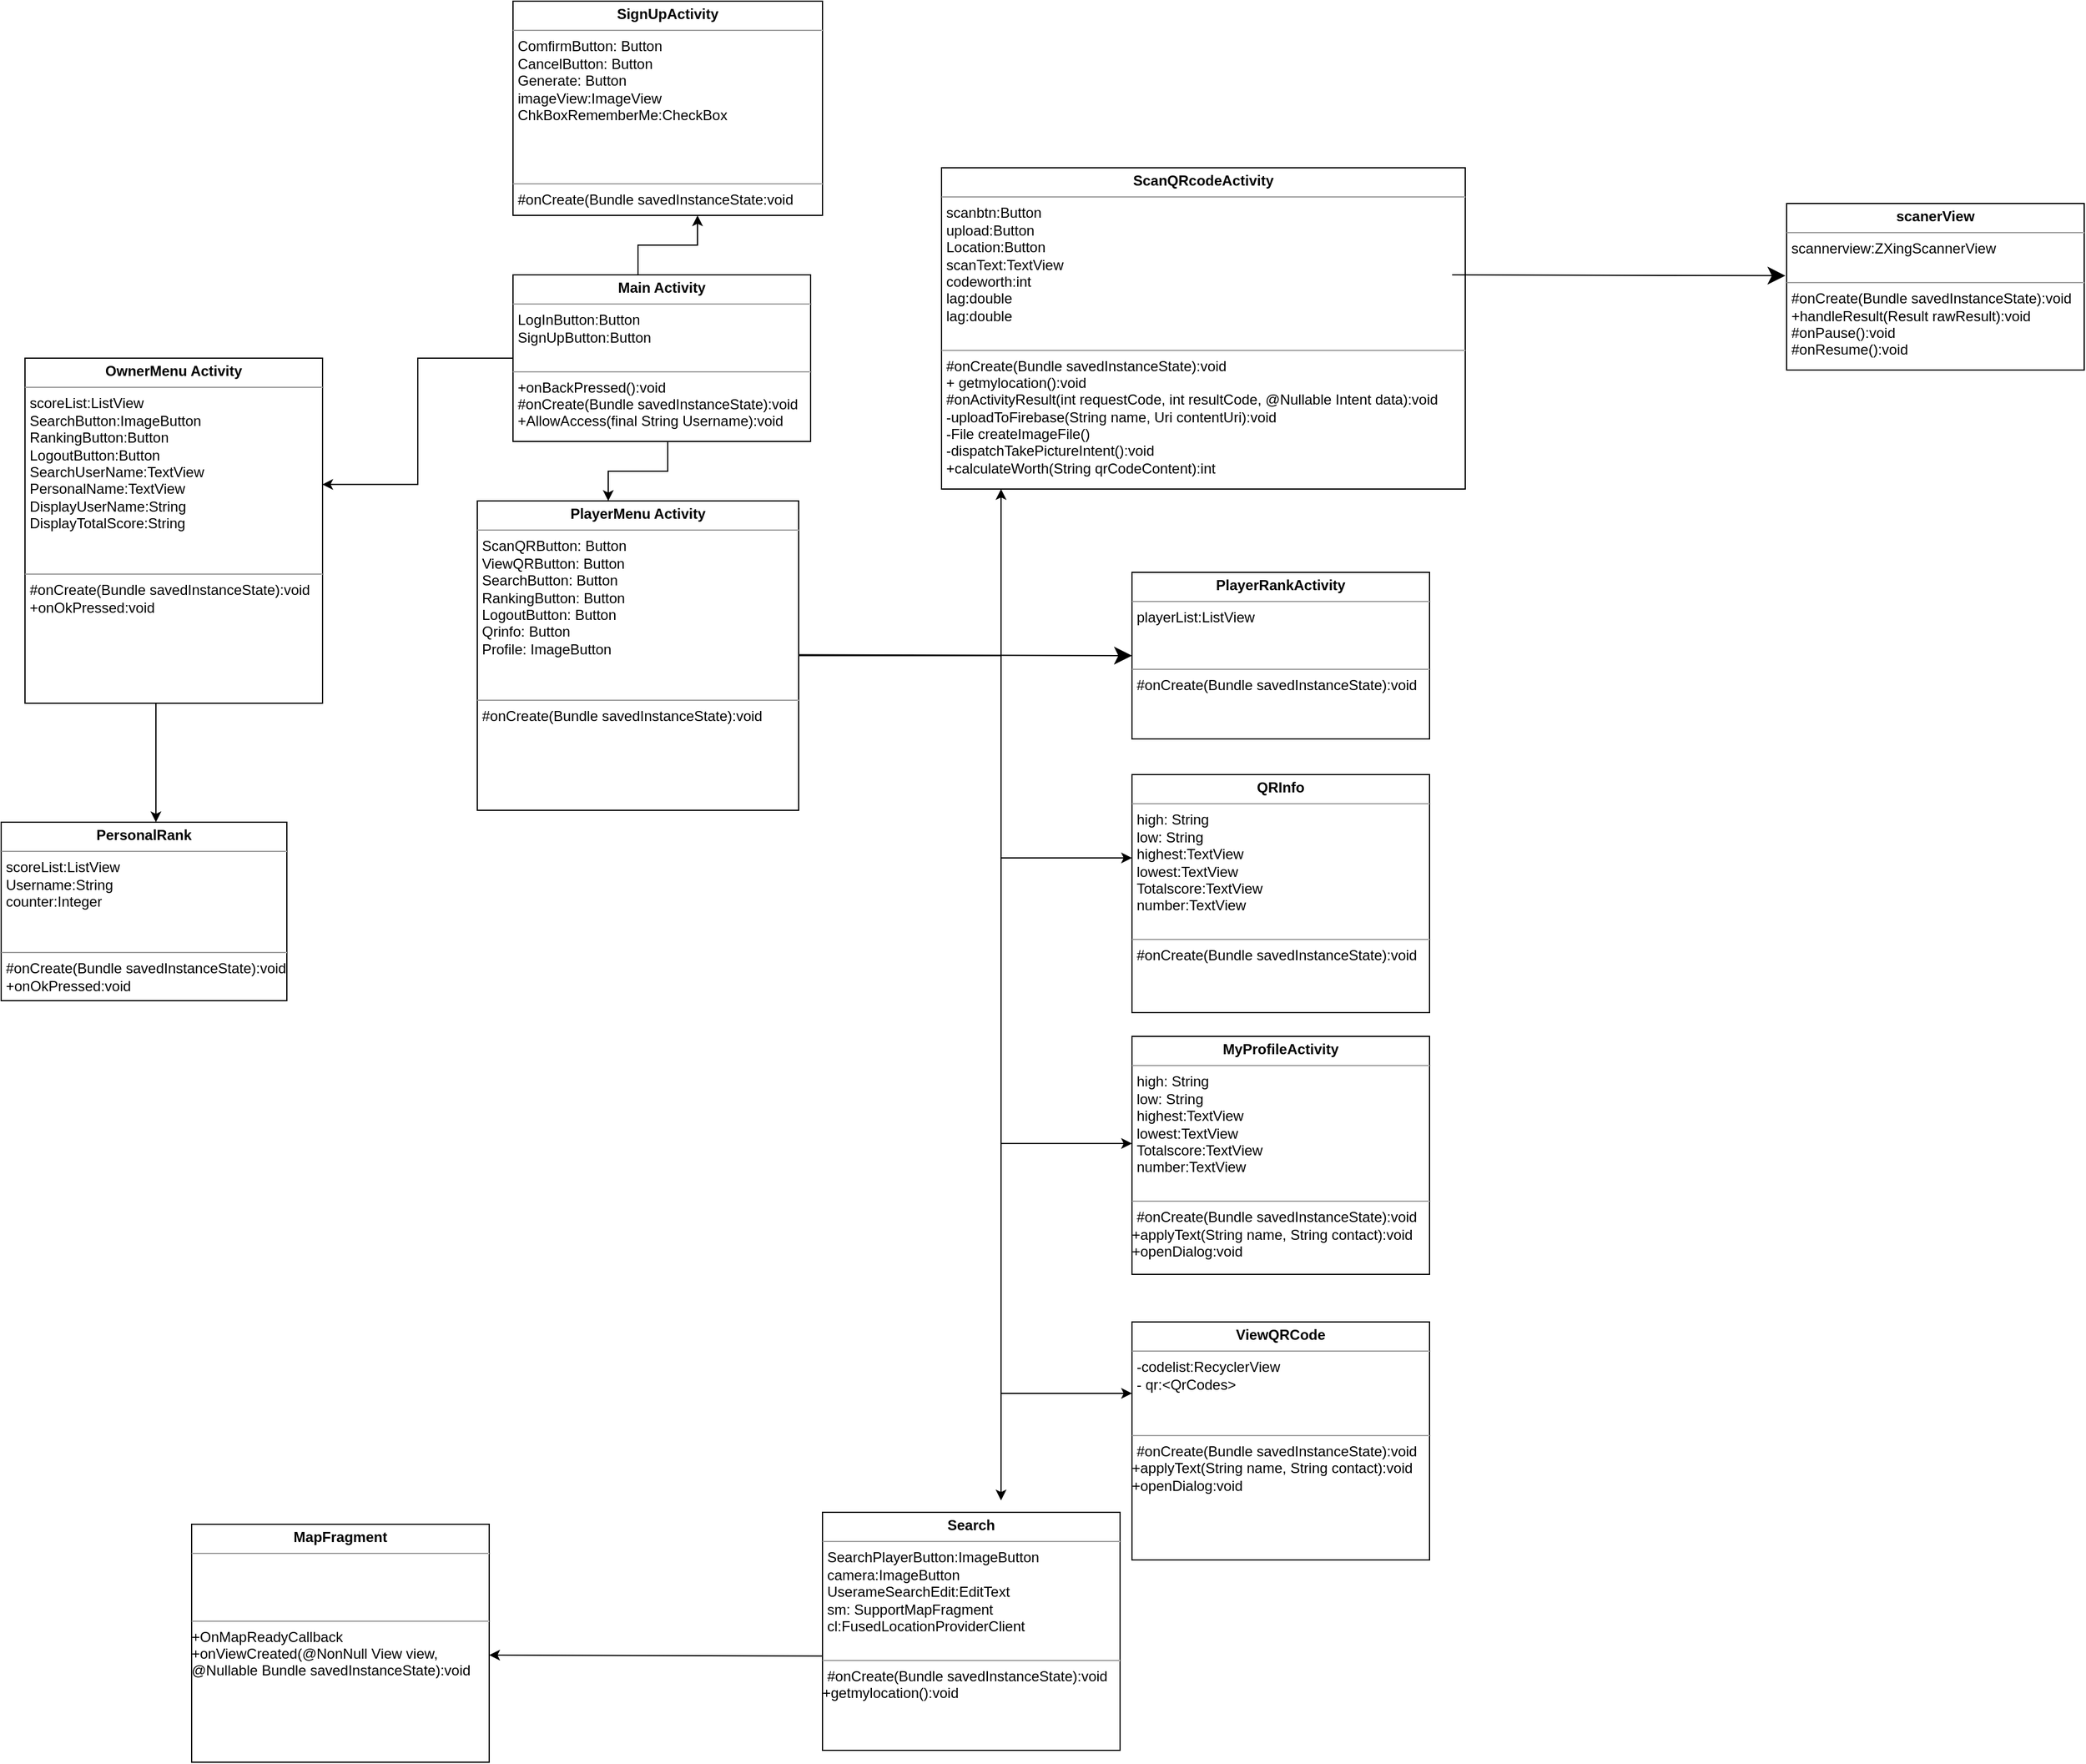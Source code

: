 <mxfile version="17.4.0" type="device"><diagram id="LsdTgjQEzO1THtZX8uSL" name="Page-1"><mxGraphModel dx="2863" dy="1017" grid="1" gridSize="10" guides="1" tooltips="1" connect="1" arrows="1" fold="1" page="1" pageScale="1" pageWidth="1169" pageHeight="1654" math="0" shadow="0"><root><mxCell id="0"/><mxCell id="1" parent="0"/><mxCell id="qHK6kszOGMgXsuCnW7nD-16" value="&lt;p style=&quot;margin: 0px ; margin-top: 4px ; text-align: center&quot;&gt;&lt;b&gt;Main Activity&lt;/b&gt;&lt;/p&gt;&lt;hr size=&quot;1&quot;&gt;&lt;p style=&quot;margin: 0px ; margin-left: 4px&quot;&gt;LogInButton:Button&lt;br&gt;&lt;/p&gt;&lt;p style=&quot;margin: 0px ; margin-left: 4px&quot;&gt;SignUpButton:Button&lt;/p&gt;&lt;p style=&quot;margin: 0px ; margin-left: 4px&quot;&gt;&lt;br&gt;&lt;/p&gt;&lt;hr size=&quot;1&quot;&gt;&lt;p style=&quot;margin: 0px ; margin-left: 4px&quot;&gt;+onBackPressed():void&lt;/p&gt;&lt;p style=&quot;margin: 0px ; margin-left: 4px&quot;&gt;#onCreate(Bundle savedInstanceState):void&lt;br&gt;&lt;/p&gt;&lt;p style=&quot;margin: 0px ; margin-left: 4px&quot;&gt;+AllowAccess(final String Username):void&lt;br&gt;&lt;/p&gt;&lt;p style=&quot;margin: 0px ; margin-left: 4px&quot;&gt;&lt;br&gt;&lt;/p&gt;&lt;div&gt;&lt;br&gt;&lt;/div&gt;" style="verticalAlign=top;align=left;overflow=fill;fontSize=12;fontFamily=Helvetica;html=1;" parent="1" vertex="1"><mxGeometry x="380" y="280" width="250" height="140" as="geometry"/></mxCell><mxCell id="B_hvj55uHoB1Zslk2sJ6-5" value="&lt;p style=&quot;margin: 0px ; margin-top: 4px ; text-align: center&quot;&gt;&lt;b&gt;PlayerMenu Activity&lt;/b&gt;&lt;/p&gt;&lt;hr size=&quot;1&quot;&gt;&lt;p style=&quot;margin: 0px ; margin-left: 4px&quot;&gt;ScanQRButton: Button&lt;/p&gt;&lt;p style=&quot;margin: 0px ; margin-left: 4px&quot;&gt;ViewQRButton: Button&lt;/p&gt;&lt;p style=&quot;margin: 0px ; margin-left: 4px&quot;&gt;SearchButton: Button&lt;/p&gt;&lt;p style=&quot;margin: 0px ; margin-left: 4px&quot;&gt;RankingButton: Button&lt;/p&gt;&lt;p style=&quot;margin: 0px ; margin-left: 4px&quot;&gt;LogoutButton: Button&lt;/p&gt;&lt;p style=&quot;margin: 0px ; margin-left: 4px&quot;&gt;Qrinfo: Button&lt;/p&gt;&lt;p style=&quot;margin: 0px ; margin-left: 4px&quot;&gt;Profile: ImageButton&lt;/p&gt;&lt;p style=&quot;margin: 0px ; margin-left: 4px&quot;&gt;&lt;br&gt;&lt;/p&gt;&lt;p style=&quot;margin: 0px ; margin-left: 4px&quot;&gt;&lt;br&gt;&lt;/p&gt;&lt;hr size=&quot;1&quot;&gt;&lt;p style=&quot;margin: 0px ; margin-left: 4px&quot;&gt;#onCreate(Bundle savedInstanceState):void&lt;/p&gt;&lt;p style=&quot;margin: 0px ; margin-left: 4px&quot;&gt;&lt;br&gt;&lt;/p&gt;&lt;p style=&quot;margin: 0px ; margin-left: 4px&quot;&gt;&lt;br&gt;&lt;/p&gt;&lt;div&gt;&lt;br&gt;&lt;/div&gt;" style="verticalAlign=top;align=left;overflow=fill;fontSize=12;fontFamily=Helvetica;html=1;" vertex="1" parent="1"><mxGeometry x="350" y="470" width="270" height="260" as="geometry"/></mxCell><mxCell id="B_hvj55uHoB1Zslk2sJ6-8" value="" style="edgeStyle=elbowEdgeStyle;elbow=vertical;endArrow=none;html=1;rounded=0;strokeColor=default;strokeWidth=1;startArrow=classic;startFill=1;endFill=0;" edge="1" parent="1"><mxGeometry width="50" height="50" relative="1" as="geometry"><mxPoint x="460" y="470" as="sourcePoint"/><mxPoint x="510" y="420" as="targetPoint"/></mxGeometry></mxCell><mxCell id="B_hvj55uHoB1Zslk2sJ6-10" value="&lt;p style=&quot;margin: 0px ; margin-top: 4px ; text-align: center&quot;&gt;&lt;b&gt;ScanQRcodeActivity&lt;/b&gt;&lt;/p&gt;&lt;hr size=&quot;1&quot;&gt;&lt;p style=&quot;margin: 0px ; margin-left: 4px&quot;&gt;scanbtn:Button&lt;/p&gt;&lt;p style=&quot;margin: 0px ; margin-left: 4px&quot;&gt;upload:Button&lt;/p&gt;&lt;p style=&quot;margin: 0px ; margin-left: 4px&quot;&gt;Location:Button&lt;/p&gt;&lt;p style=&quot;margin: 0px ; margin-left: 4px&quot;&gt;scanText:TextView&lt;/p&gt;&lt;p style=&quot;margin: 0px ; margin-left: 4px&quot;&gt;codeworth:int&lt;/p&gt;&lt;p style=&quot;margin: 0px ; margin-left: 4px&quot;&gt;lag:double&lt;/p&gt;&lt;p style=&quot;margin: 0px ; margin-left: 4px&quot;&gt;lag:double&lt;/p&gt;&lt;p style=&quot;margin: 0px ; margin-left: 4px&quot;&gt;&lt;br&gt;&lt;/p&gt;&lt;hr size=&quot;1&quot;&gt;&lt;p style=&quot;margin: 0px ; margin-left: 4px&quot;&gt;#onCreate(Bundle savedInstanceState):void&lt;br&gt;&lt;/p&gt;&lt;p style=&quot;margin: 0px ; margin-left: 4px&quot;&gt;+&amp;nbsp;getmylocation():void&lt;/p&gt;&lt;p style=&quot;margin: 0px ; margin-left: 4px&quot;&gt;#onActivityResult(int requestCode, int resultCode,&amp;nbsp;&lt;span&gt;@Nullable Intent data):void&lt;/span&gt;&lt;/p&gt;&lt;p style=&quot;margin: 0px ; margin-left: 4px&quot;&gt;&lt;span&gt;-uploadToFirebase(String name, Uri contentUri):void&lt;br&gt;&lt;/span&gt;&lt;/p&gt;&lt;p style=&quot;margin: 0px ; margin-left: 4px&quot;&gt;&lt;span&gt;-File createImageFile()&lt;br&gt;&lt;/span&gt;&lt;/p&gt;&lt;p style=&quot;margin: 0px ; margin-left: 4px&quot;&gt;&lt;span&gt;-dispatchTakePictureIntent():void&lt;br&gt;&lt;/span&gt;&lt;/p&gt;&lt;p style=&quot;margin: 0px ; margin-left: 4px&quot;&gt;&lt;span&gt;+calculateWorth(String qrCodeContent):int&lt;br&gt;&lt;/span&gt;&lt;/p&gt;&lt;p style=&quot;margin: 0px ; margin-left: 4px&quot;&gt;&lt;span&gt;&lt;br&gt;&lt;/span&gt;&lt;/p&gt;&lt;p style=&quot;margin: 0px ; margin-left: 4px&quot;&gt;&lt;br&gt;&lt;/p&gt;&lt;div&gt;&lt;br&gt;&lt;/div&gt;" style="verticalAlign=top;align=left;overflow=fill;fontSize=12;fontFamily=Helvetica;html=1;" vertex="1" parent="1"><mxGeometry x="740" y="190" width="440" height="270" as="geometry"/></mxCell><mxCell id="B_hvj55uHoB1Zslk2sJ6-11" value="" style="edgeStyle=elbowEdgeStyle;elbow=horizontal;endArrow=classic;html=1;rounded=0;strokeColor=default;strokeWidth=1;" edge="1" parent="1" target="B_hvj55uHoB1Zslk2sJ6-10"><mxGeometry width="50" height="50" relative="1" as="geometry"><mxPoint x="620" y="600" as="sourcePoint"/><mxPoint x="670" y="550" as="targetPoint"/><Array as="points"><mxPoint x="790" y="520"/><mxPoint x="720" y="520"/><mxPoint x="650" y="520"/></Array></mxGeometry></mxCell><mxCell id="B_hvj55uHoB1Zslk2sJ6-12" value="&lt;p style=&quot;margin: 0px ; margin-top: 4px ; text-align: center&quot;&gt;&lt;b&gt;SignUpActivity&lt;/b&gt;&lt;/p&gt;&lt;hr size=&quot;1&quot;&gt;&lt;p style=&quot;margin: 0px ; margin-left: 4px&quot;&gt;ComfirmButton: Button&lt;/p&gt;&lt;p style=&quot;margin: 0px ; margin-left: 4px&quot;&gt;CancelButton: Button&lt;/p&gt;&lt;p style=&quot;margin: 0px ; margin-left: 4px&quot;&gt;Generate: Button&lt;/p&gt;&lt;p style=&quot;margin: 0px ; margin-left: 4px&quot;&gt;imageView:ImageView&lt;/p&gt;&lt;p style=&quot;margin: 0px ; margin-left: 4px&quot;&gt;ChkBoxRememberMe:CheckBox&lt;/p&gt;&lt;p style=&quot;margin: 0px ; margin-left: 4px&quot;&gt;&lt;br&gt;&lt;/p&gt;&lt;p style=&quot;margin: 0px ; margin-left: 4px&quot;&gt;&lt;br&gt;&lt;/p&gt;&lt;p style=&quot;margin: 0px ; margin-left: 4px&quot;&gt;&lt;br&gt;&lt;/p&gt;&lt;hr size=&quot;1&quot;&gt;&lt;p style=&quot;margin: 0px ; margin-left: 4px&quot;&gt;#onCreate(Bundle savedInstanceState:void&lt;br&gt;&lt;/p&gt;&lt;p style=&quot;margin: 0px ; margin-left: 4px&quot;&gt;&lt;br&gt;&lt;/p&gt;&lt;div&gt;&lt;br&gt;&lt;/div&gt;" style="verticalAlign=top;align=left;overflow=fill;fontSize=12;fontFamily=Helvetica;html=1;" vertex="1" parent="1"><mxGeometry x="380" y="50" width="260" height="180" as="geometry"/></mxCell><mxCell id="B_hvj55uHoB1Zslk2sJ6-14" value="" style="edgeStyle=elbowEdgeStyle;elbow=vertical;endArrow=classic;html=1;rounded=0;strokeColor=default;strokeWidth=1;" edge="1" parent="1"><mxGeometry width="50" height="50" relative="1" as="geometry"><mxPoint x="485" y="280" as="sourcePoint"/><mxPoint x="535" y="230" as="targetPoint"/></mxGeometry></mxCell><mxCell id="B_hvj55uHoB1Zslk2sJ6-15" value="&lt;p style=&quot;margin: 0px ; margin-top: 4px ; text-align: center&quot;&gt;&lt;b&gt;PlayerRankActivity&lt;/b&gt;&lt;/p&gt;&lt;hr size=&quot;1&quot;&gt;&lt;p style=&quot;margin: 0px ; margin-left: 4px&quot;&gt;playerList:ListView&lt;/p&gt;&lt;p style=&quot;margin: 0px ; margin-left: 4px&quot;&gt;&lt;br&gt;&lt;/p&gt;&lt;p style=&quot;margin: 0px ; margin-left: 4px&quot;&gt;&lt;br&gt;&lt;/p&gt;&lt;hr size=&quot;1&quot;&gt;&lt;p style=&quot;margin: 0px ; margin-left: 4px&quot;&gt;#onCreate(Bundle savedInstanceState):void&lt;br&gt;&lt;/p&gt;&lt;div&gt;&lt;br&gt;&lt;/div&gt;" style="verticalAlign=top;align=left;overflow=fill;fontSize=12;fontFamily=Helvetica;html=1;" vertex="1" parent="1"><mxGeometry x="900" y="530" width="250" height="140" as="geometry"/></mxCell><mxCell id="B_hvj55uHoB1Zslk2sJ6-16" value="" style="endArrow=classic;endFill=1;endSize=12;html=1;rounded=0;strokeColor=default;strokeWidth=1;" edge="1" parent="1"><mxGeometry width="160" relative="1" as="geometry"><mxPoint x="620" y="599.29" as="sourcePoint"/><mxPoint x="900" y="600" as="targetPoint"/></mxGeometry></mxCell><mxCell id="B_hvj55uHoB1Zslk2sJ6-21" value="" style="edgeStyle=elbowEdgeStyle;elbow=vertical;endArrow=none;html=1;rounded=0;strokeColor=default;strokeWidth=1;startArrow=classic;startFill=1;endFill=0;" edge="1" parent="1"><mxGeometry width="50" height="50" relative="1" as="geometry"><mxPoint x="790" y="1310" as="sourcePoint"/><mxPoint x="790" y="600" as="targetPoint"/></mxGeometry></mxCell><mxCell id="B_hvj55uHoB1Zslk2sJ6-22" value="&lt;p style=&quot;margin: 0px ; margin-top: 4px ; text-align: center&quot;&gt;&lt;b&gt;OwnerMenu Activity&lt;/b&gt;&lt;/p&gt;&lt;hr size=&quot;1&quot;&gt;&lt;p style=&quot;margin: 0px ; margin-left: 4px&quot;&gt;scoreList:ListView&lt;/p&gt;&lt;p style=&quot;margin: 0px ; margin-left: 4px&quot;&gt;SearchButton:ImageButton&lt;/p&gt;&lt;p style=&quot;margin: 0px ; margin-left: 4px&quot;&gt;RankingButton:Button&lt;/p&gt;&lt;p style=&quot;margin: 0px ; margin-left: 4px&quot;&gt;LogoutButton:Button&lt;/p&gt;&lt;p style=&quot;margin: 0px ; margin-left: 4px&quot;&gt;SearchUserName:TextView&lt;/p&gt;&lt;p style=&quot;margin: 0px ; margin-left: 4px&quot;&gt;PersonalName:TextView&lt;/p&gt;&lt;p style=&quot;margin: 0px ; margin-left: 4px&quot;&gt;DisplayUserName:String&lt;/p&gt;&lt;p style=&quot;margin: 0px ; margin-left: 4px&quot;&gt;DisplayTotalScore:String&lt;/p&gt;&lt;p style=&quot;margin: 0px ; margin-left: 4px&quot;&gt;&lt;br&gt;&lt;/p&gt;&lt;p style=&quot;margin: 0px ; margin-left: 4px&quot;&gt;&lt;br&gt;&lt;/p&gt;&lt;hr size=&quot;1&quot;&gt;&lt;p style=&quot;margin: 0px ; margin-left: 4px&quot;&gt;#onCreate(Bundle savedInstanceState):void&lt;br&gt;&lt;/p&gt;&lt;p style=&quot;margin: 0px 0px 0px 4px&quot;&gt;+onOkPressed:void&lt;br&gt;&lt;/p&gt;&lt;div&gt;&lt;br&gt;&lt;/div&gt;" style="verticalAlign=top;align=left;overflow=fill;fontSize=12;fontFamily=Helvetica;html=1;" vertex="1" parent="1"><mxGeometry x="-30" y="350" width="250" height="290" as="geometry"/></mxCell><mxCell id="B_hvj55uHoB1Zslk2sJ6-23" value="" style="edgeStyle=elbowEdgeStyle;elbow=horizontal;endArrow=none;html=1;rounded=0;strokeColor=default;strokeWidth=1;endFill=0;startArrow=classic;startFill=1;exitX=0.999;exitY=0.366;exitDx=0;exitDy=0;exitPerimeter=0;" edge="1" parent="1" source="B_hvj55uHoB1Zslk2sJ6-22"><mxGeometry width="50" height="50" relative="1" as="geometry"><mxPoint x="330" y="400" as="sourcePoint"/><mxPoint x="380" y="350" as="targetPoint"/></mxGeometry></mxCell><mxCell id="B_hvj55uHoB1Zslk2sJ6-25" value="&lt;p style=&quot;margin: 0px ; margin-top: 4px ; text-align: center&quot;&gt;&lt;b&gt;PersonalRank&lt;/b&gt;&lt;/p&gt;&lt;hr size=&quot;1&quot;&gt;&lt;p style=&quot;margin: 0px ; margin-left: 4px&quot;&gt;scoreList:ListView&lt;/p&gt;&lt;p style=&quot;margin: 0px ; margin-left: 4px&quot;&gt;Username:String&lt;/p&gt;&lt;p style=&quot;margin: 0px ; margin-left: 4px&quot;&gt;counter:Integer&lt;/p&gt;&lt;p style=&quot;margin: 0px ; margin-left: 4px&quot;&gt;&lt;br&gt;&lt;/p&gt;&lt;p style=&quot;margin: 0px ; margin-left: 4px&quot;&gt;&lt;br&gt;&lt;/p&gt;&lt;hr size=&quot;1&quot;&gt;&lt;p style=&quot;margin: 0px ; margin-left: 4px&quot;&gt;#onCreate(Bundle savedInstanceState):void&lt;br&gt;&lt;/p&gt;&lt;p style=&quot;margin: 0px 0px 0px 4px&quot;&gt;+onOkPressed:void&lt;br&gt;&lt;/p&gt;&lt;div&gt;&lt;br&gt;&lt;/div&gt;" style="verticalAlign=top;align=left;overflow=fill;fontSize=12;fontFamily=Helvetica;html=1;" vertex="1" parent="1"><mxGeometry x="-50" y="740" width="240" height="150" as="geometry"/></mxCell><mxCell id="B_hvj55uHoB1Zslk2sJ6-26" value="" style="edgeStyle=elbowEdgeStyle;elbow=horizontal;endArrow=none;html=1;rounded=0;strokeColor=default;strokeWidth=1;endFill=0;startArrow=classic;startFill=1;" edge="1" parent="1" source="B_hvj55uHoB1Zslk2sJ6-25" target="B_hvj55uHoB1Zslk2sJ6-22"><mxGeometry width="50" height="50" relative="1" as="geometry"><mxPoint x="14.88" y="756.14" as="sourcePoint"/><mxPoint x="175.13" y="650" as="targetPoint"/><Array as="points"><mxPoint x="80" y="700"/></Array></mxGeometry></mxCell><mxCell id="B_hvj55uHoB1Zslk2sJ6-27" value="&lt;p style=&quot;margin: 0px ; margin-top: 4px ; text-align: center&quot;&gt;&lt;b&gt;QRInfo&lt;/b&gt;&lt;/p&gt;&lt;hr size=&quot;1&quot;&gt;&lt;p style=&quot;margin: 0px 0px 0px 4px&quot;&gt;high: String&lt;/p&gt;&lt;p style=&quot;margin: 0px 0px 0px 4px&quot;&gt;low: String&lt;/p&gt;&lt;p style=&quot;margin: 0px 0px 0px 4px&quot;&gt;highest:TextView&lt;/p&gt;&lt;p style=&quot;margin: 0px 0px 0px 4px&quot;&gt;lowest:TextView&lt;/p&gt;&lt;p style=&quot;margin: 0px 0px 0px 4px&quot;&gt;Totalscore:TextView&lt;/p&gt;&lt;p style=&quot;margin: 0px 0px 0px 4px&quot;&gt;number:TextView&lt;/p&gt;&lt;p style=&quot;margin: 0px 0px 0px 4px&quot;&gt;&lt;br&gt;&lt;/p&gt;&lt;hr size=&quot;1&quot;&gt;&lt;p style=&quot;margin: 0px ; margin-left: 4px&quot;&gt;#onCreate(Bundle savedInstanceState):void&lt;br&gt;&lt;/p&gt;&lt;div&gt;&lt;br&gt;&lt;/div&gt;" style="verticalAlign=top;align=left;overflow=fill;fontSize=12;fontFamily=Helvetica;html=1;" vertex="1" parent="1"><mxGeometry x="900" y="700" width="250" height="200" as="geometry"/></mxCell><mxCell id="B_hvj55uHoB1Zslk2sJ6-28" value="" style="edgeStyle=elbowEdgeStyle;elbow=horizontal;endArrow=classic;html=1;rounded=0;strokeColor=default;strokeWidth=1;entryX=0;entryY=0.35;entryDx=0;entryDy=0;entryPerimeter=0;" edge="1" parent="1" target="B_hvj55uHoB1Zslk2sJ6-27"><mxGeometry width="50" height="50" relative="1" as="geometry"><mxPoint x="790" y="770" as="sourcePoint"/><mxPoint x="890" y="780" as="targetPoint"/></mxGeometry></mxCell><mxCell id="B_hvj55uHoB1Zslk2sJ6-30" value="&lt;p style=&quot;margin: 0px ; margin-top: 4px ; text-align: center&quot;&gt;&lt;b&gt;MyProfileActivity&lt;/b&gt;&lt;/p&gt;&lt;hr size=&quot;1&quot;&gt;&lt;p style=&quot;margin: 0px 0px 0px 4px&quot;&gt;high: String&lt;/p&gt;&lt;p style=&quot;margin: 0px 0px 0px 4px&quot;&gt;low: String&lt;/p&gt;&lt;p style=&quot;margin: 0px 0px 0px 4px&quot;&gt;highest:TextView&lt;/p&gt;&lt;p style=&quot;margin: 0px 0px 0px 4px&quot;&gt;lowest:TextView&lt;/p&gt;&lt;p style=&quot;margin: 0px 0px 0px 4px&quot;&gt;Totalscore:TextView&lt;/p&gt;&lt;p style=&quot;margin: 0px 0px 0px 4px&quot;&gt;number:TextView&lt;/p&gt;&lt;p style=&quot;margin: 0px 0px 0px 4px&quot;&gt;&lt;br&gt;&lt;/p&gt;&lt;hr size=&quot;1&quot;&gt;&lt;p style=&quot;margin: 0px ; margin-left: 4px&quot;&gt;#onCreate(Bundle savedInstanceState):void&lt;br&gt;&lt;/p&gt;&lt;div&gt;+applyText(String name, String contact):void&lt;br&gt;&lt;/div&gt;&lt;div&gt;+openDialog:void&lt;/div&gt;" style="verticalAlign=top;align=left;overflow=fill;fontSize=12;fontFamily=Helvetica;html=1;" vertex="1" parent="1"><mxGeometry x="900" y="920" width="250" height="200" as="geometry"/></mxCell><mxCell id="B_hvj55uHoB1Zslk2sJ6-31" value="" style="edgeStyle=elbowEdgeStyle;elbow=horizontal;endArrow=classic;html=1;rounded=0;strokeColor=default;strokeWidth=1;entryX=0;entryY=0.35;entryDx=0;entryDy=0;entryPerimeter=0;" edge="1" parent="1"><mxGeometry width="50" height="50" relative="1" as="geometry"><mxPoint x="790" y="1010" as="sourcePoint"/><mxPoint x="900" y="1010" as="targetPoint"/><Array as="points"><mxPoint x="860" y="1070"/></Array></mxGeometry></mxCell><mxCell id="B_hvj55uHoB1Zslk2sJ6-32" value="&lt;p style=&quot;margin: 0px ; margin-top: 4px ; text-align: center&quot;&gt;&lt;b&gt;Search&lt;/b&gt;&lt;/p&gt;&lt;hr size=&quot;1&quot;&gt;&lt;p style=&quot;margin: 0px 0px 0px 4px&quot;&gt;SearchPlayerButton:ImageButton&lt;/p&gt;&lt;p style=&quot;margin: 0px 0px 0px 4px&quot;&gt;camera:ImageButton&lt;/p&gt;&lt;p style=&quot;margin: 0px 0px 0px 4px&quot;&gt;UserameSearchEdit:EditText&lt;/p&gt;&lt;p style=&quot;margin: 0px 0px 0px 4px&quot;&gt;sm:&amp;nbsp;SupportMapFragment&lt;/p&gt;&lt;p style=&quot;margin: 0px 0px 0px 4px&quot;&gt;cl:FusedLocationProviderClient&lt;/p&gt;&lt;p style=&quot;margin: 0px 0px 0px 4px&quot;&gt;&lt;br&gt;&lt;/p&gt;&lt;hr size=&quot;1&quot;&gt;&lt;p style=&quot;margin: 0px ; margin-left: 4px&quot;&gt;#onCreate(Bundle savedInstanceState):void&lt;/p&gt;+getmylocation():void&lt;br&gt;" style="verticalAlign=top;align=left;overflow=fill;fontSize=12;fontFamily=Helvetica;html=1;" vertex="1" parent="1"><mxGeometry x="640" y="1320" width="250" height="200" as="geometry"/></mxCell><mxCell id="B_hvj55uHoB1Zslk2sJ6-33" value="" style="edgeStyle=elbowEdgeStyle;elbow=horizontal;endArrow=classic;html=1;rounded=0;strokeColor=default;strokeWidth=1;entryX=0;entryY=0.35;entryDx=0;entryDy=0;entryPerimeter=0;" edge="1" parent="1"><mxGeometry width="50" height="50" relative="1" as="geometry"><mxPoint x="790" y="1220" as="sourcePoint"/><mxPoint x="900" y="1220" as="targetPoint"/><Array as="points"><mxPoint x="860" y="1280"/></Array></mxGeometry></mxCell><mxCell id="B_hvj55uHoB1Zslk2sJ6-34" value="&lt;p style=&quot;margin: 0px ; margin-top: 4px ; text-align: center&quot;&gt;&lt;b&gt;ViewQRCode&lt;/b&gt;&lt;/p&gt;&lt;hr size=&quot;1&quot;&gt;&lt;p style=&quot;margin: 0px 0px 0px 4px&quot;&gt;-codelist:RecyclerView&lt;/p&gt;&lt;p style=&quot;margin: 0px 0px 0px 4px&quot;&gt;- qr:&amp;lt;QrCodes&amp;gt;&lt;/p&gt;&lt;p style=&quot;margin: 0px 0px 0px 4px&quot;&gt;&lt;br&gt;&lt;/p&gt;&lt;p style=&quot;margin: 0px 0px 0px 4px&quot;&gt;&lt;br&gt;&lt;/p&gt;&lt;hr size=&quot;1&quot;&gt;&lt;p style=&quot;margin: 0px ; margin-left: 4px&quot;&gt;#onCreate(Bundle savedInstanceState):void&lt;br&gt;&lt;/p&gt;&lt;div&gt;+applyText(String name, String contact):void&lt;br&gt;&lt;/div&gt;&lt;div&gt;+openDialog:void&lt;/div&gt;" style="verticalAlign=top;align=left;overflow=fill;fontSize=12;fontFamily=Helvetica;html=1;" vertex="1" parent="1"><mxGeometry x="900" y="1160" width="250" height="200" as="geometry"/></mxCell><mxCell id="B_hvj55uHoB1Zslk2sJ6-37" value="" style="endArrow=none;endFill=0;endSize=12;html=1;rounded=0;strokeColor=default;strokeWidth=1;startArrow=classic;startFill=1;" edge="1" parent="1"><mxGeometry width="160" relative="1" as="geometry"><mxPoint x="360" y="1440" as="sourcePoint"/><mxPoint x="640" y="1440.71" as="targetPoint"/></mxGeometry></mxCell><mxCell id="B_hvj55uHoB1Zslk2sJ6-39" value="&lt;p style=&quot;margin: 0px ; margin-top: 4px ; text-align: center&quot;&gt;&lt;b&gt;MapFragment&lt;/b&gt;&lt;/p&gt;&lt;hr size=&quot;1&quot;&gt;&lt;p style=&quot;margin: 0px 0px 0px 4px&quot;&gt;&lt;br&gt;&lt;/p&gt;&lt;p style=&quot;margin: 0px 0px 0px 4px&quot;&gt;&lt;br&gt;&lt;/p&gt;&lt;p style=&quot;margin: 0px 0px 0px 4px&quot;&gt;&lt;br&gt;&lt;/p&gt;&lt;hr size=&quot;1&quot;&gt;&lt;p style=&quot;margin: 0px ; margin-left: 4px&quot;&gt;&lt;/p&gt;+OnMapReadyCallback&lt;br&gt;+onViewCreated(@NonNull View view, &lt;br&gt;@Nullable Bundle savedInstanceState):void" style="verticalAlign=top;align=left;overflow=fill;fontSize=12;fontFamily=Helvetica;html=1;" vertex="1" parent="1"><mxGeometry x="110" y="1330" width="250" height="200" as="geometry"/></mxCell><mxCell id="B_hvj55uHoB1Zslk2sJ6-40" value="" style="endArrow=classic;endFill=1;endSize=12;html=1;rounded=0;strokeColor=default;strokeWidth=1;" edge="1" parent="1"><mxGeometry width="160" relative="1" as="geometry"><mxPoint x="1169" y="280.0" as="sourcePoint"/><mxPoint x="1449" y="280.71" as="targetPoint"/></mxGeometry></mxCell><mxCell id="B_hvj55uHoB1Zslk2sJ6-41" value="&lt;p style=&quot;margin: 0px ; margin-top: 4px ; text-align: center&quot;&gt;&lt;b&gt;scanerView&lt;/b&gt;&lt;/p&gt;&lt;hr size=&quot;1&quot;&gt;&lt;p style=&quot;margin: 0px ; margin-left: 4px&quot;&gt;scannerview:ZXingScannerView&lt;/p&gt;&lt;p style=&quot;margin: 0px ; margin-left: 4px&quot;&gt;&lt;br&gt;&lt;/p&gt;&lt;hr size=&quot;1&quot;&gt;&lt;p style=&quot;margin: 0px ; margin-left: 4px&quot;&gt;#onCreate(Bundle savedInstanceState):void&lt;br&gt;&lt;/p&gt;&lt;p style=&quot;margin: 0px ; margin-left: 4px&quot;&gt;+handleResult(Result rawResult):void&lt;/p&gt;&lt;p style=&quot;margin: 0px ; margin-left: 4px&quot;&gt;#onPause():void&lt;/p&gt;&lt;p style=&quot;margin: 0px ; margin-left: 4px&quot;&gt;#onResume():void&lt;/p&gt;&lt;p style=&quot;margin: 0px ; margin-left: 4px&quot;&gt;&lt;br&gt;&lt;/p&gt;&lt;div&gt;&lt;br&gt;&lt;/div&gt;" style="verticalAlign=top;align=left;overflow=fill;fontSize=12;fontFamily=Helvetica;html=1;" vertex="1" parent="1"><mxGeometry x="1450" y="220" width="250" height="140" as="geometry"/></mxCell></root></mxGraphModel></diagram></mxfile>